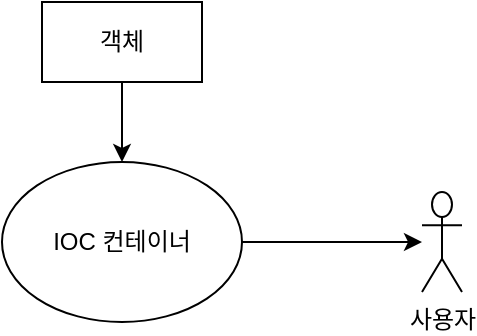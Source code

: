 <mxfile version="27.1.5">
  <diagram name="페이지-1" id="bKYwieBg9dlsIIrljAC0">
    <mxGraphModel dx="1120" dy="537" grid="1" gridSize="10" guides="1" tooltips="1" connect="1" arrows="1" fold="1" page="1" pageScale="1" pageWidth="827" pageHeight="1169" math="0" shadow="0">
      <root>
        <mxCell id="0" />
        <mxCell id="1" parent="0" />
        <mxCell id="3nhZWUzx5EvnYL2PSpFi-7" value="" style="edgeStyle=orthogonalEdgeStyle;rounded=0;orthogonalLoop=1;jettySize=auto;html=1;" edge="1" parent="1" source="3nhZWUzx5EvnYL2PSpFi-1" target="3nhZWUzx5EvnYL2PSpFi-4">
          <mxGeometry relative="1" as="geometry" />
        </mxCell>
        <mxCell id="3nhZWUzx5EvnYL2PSpFi-1" value="IOC 컨테이너" style="ellipse;whiteSpace=wrap;html=1;" vertex="1" parent="1">
          <mxGeometry x="160" y="160" width="120" height="80" as="geometry" />
        </mxCell>
        <mxCell id="3nhZWUzx5EvnYL2PSpFi-3" value="" style="edgeStyle=orthogonalEdgeStyle;rounded=0;orthogonalLoop=1;jettySize=auto;html=1;" edge="1" parent="1" source="3nhZWUzx5EvnYL2PSpFi-2" target="3nhZWUzx5EvnYL2PSpFi-1">
          <mxGeometry relative="1" as="geometry" />
        </mxCell>
        <mxCell id="3nhZWUzx5EvnYL2PSpFi-2" value="객체" style="rounded=0;whiteSpace=wrap;html=1;" vertex="1" parent="1">
          <mxGeometry x="180" y="80" width="80" height="40" as="geometry" />
        </mxCell>
        <mxCell id="3nhZWUzx5EvnYL2PSpFi-4" value="사용자" style="shape=umlActor;verticalLabelPosition=bottom;verticalAlign=top;html=1;outlineConnect=0;" vertex="1" parent="1">
          <mxGeometry x="370" y="175" width="20" height="50" as="geometry" />
        </mxCell>
      </root>
    </mxGraphModel>
  </diagram>
</mxfile>
